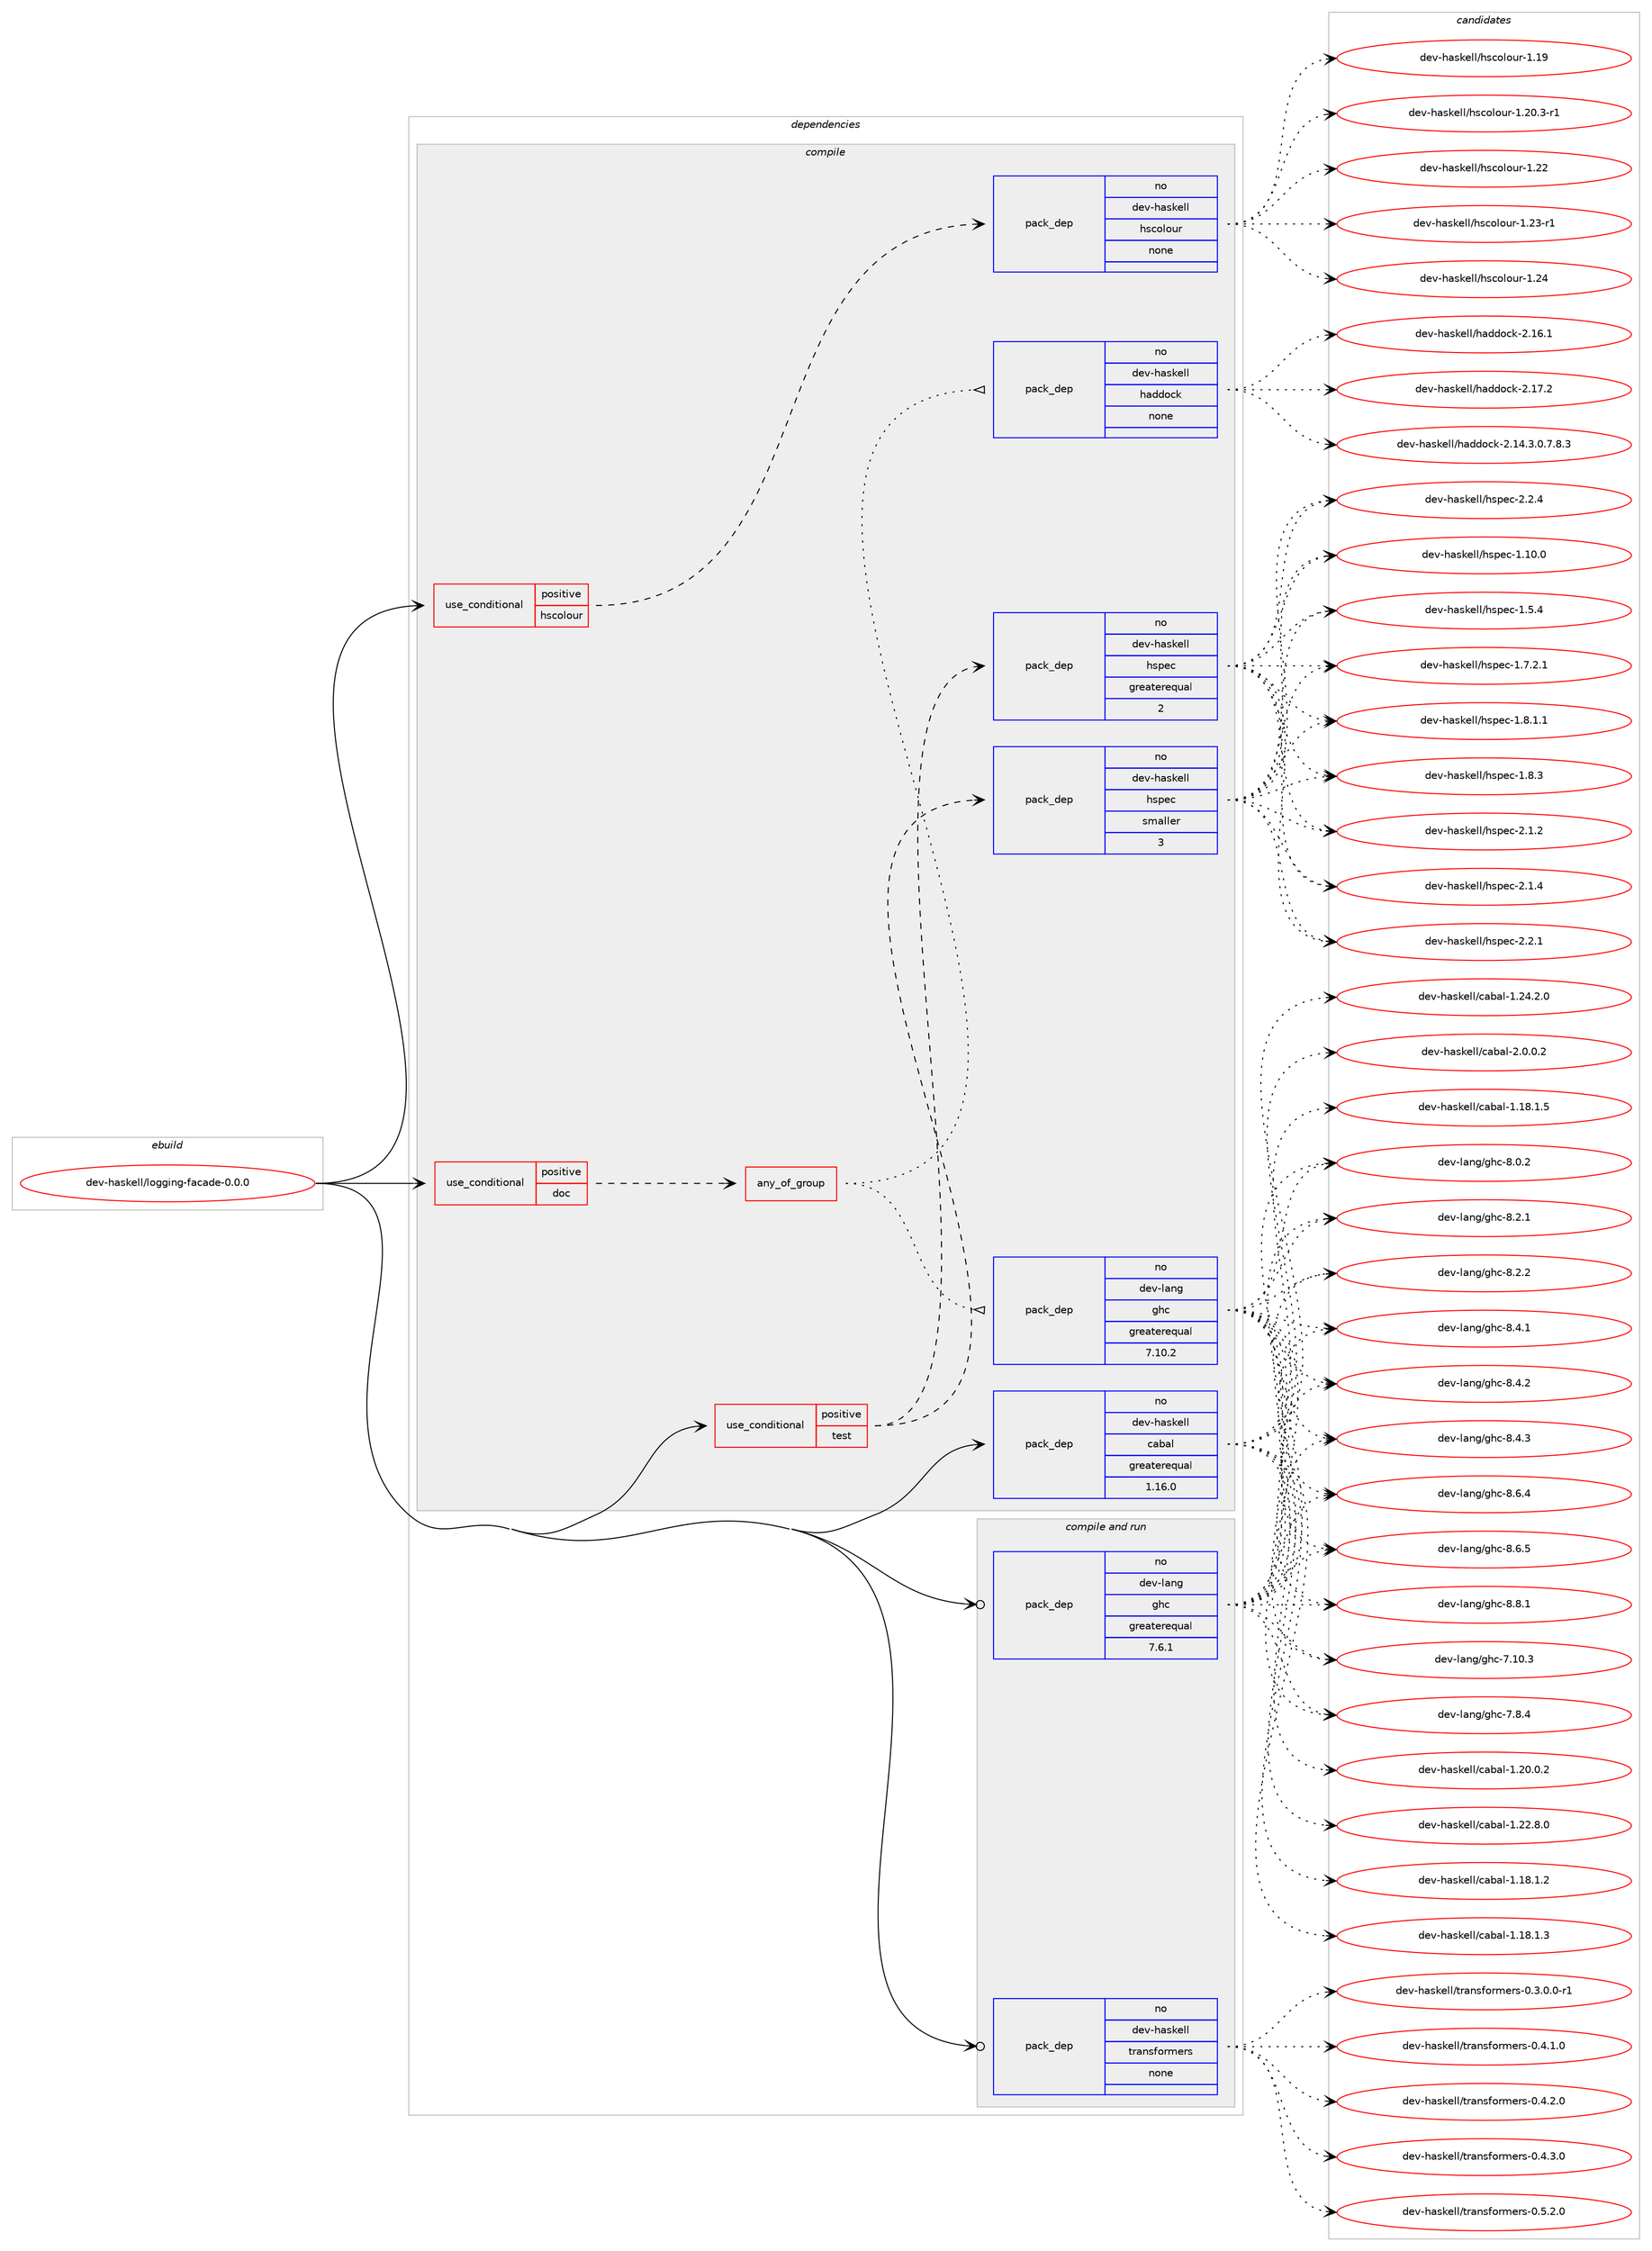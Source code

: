 digraph prolog {

# *************
# Graph options
# *************

newrank=true;
concentrate=true;
compound=true;
graph [rankdir=LR,fontname=Helvetica,fontsize=10,ranksep=1.5];#, ranksep=2.5, nodesep=0.2];
edge  [arrowhead=vee];
node  [fontname=Helvetica,fontsize=10];

# **********
# The ebuild
# **********

subgraph cluster_leftcol {
color=gray;
rank=same;
label=<<i>ebuild</i>>;
id [label="dev-haskell/logging-facade-0.0.0", color=red, width=4, href="../dev-haskell/logging-facade-0.0.0.svg"];
}

# ****************
# The dependencies
# ****************

subgraph cluster_midcol {
color=gray;
label=<<i>dependencies</i>>;
subgraph cluster_compile {
fillcolor="#eeeeee";
style=filled;
label=<<i>compile</i>>;
subgraph cond126692 {
dependency538741 [label=<<TABLE BORDER="0" CELLBORDER="1" CELLSPACING="0" CELLPADDING="4"><TR><TD ROWSPAN="3" CELLPADDING="10">use_conditional</TD></TR><TR><TD>positive</TD></TR><TR><TD>doc</TD></TR></TABLE>>, shape=none, color=red];
subgraph any10153 {
dependency538742 [label=<<TABLE BORDER="0" CELLBORDER="1" CELLSPACING="0" CELLPADDING="4"><TR><TD CELLPADDING="10">any_of_group</TD></TR></TABLE>>, shape=none, color=red];subgraph pack401539 {
dependency538743 [label=<<TABLE BORDER="0" CELLBORDER="1" CELLSPACING="0" CELLPADDING="4" WIDTH="220"><TR><TD ROWSPAN="6" CELLPADDING="30">pack_dep</TD></TR><TR><TD WIDTH="110">no</TD></TR><TR><TD>dev-haskell</TD></TR><TR><TD>haddock</TD></TR><TR><TD>none</TD></TR><TR><TD></TD></TR></TABLE>>, shape=none, color=blue];
}
dependency538742:e -> dependency538743:w [weight=20,style="dotted",arrowhead="oinv"];
subgraph pack401540 {
dependency538744 [label=<<TABLE BORDER="0" CELLBORDER="1" CELLSPACING="0" CELLPADDING="4" WIDTH="220"><TR><TD ROWSPAN="6" CELLPADDING="30">pack_dep</TD></TR><TR><TD WIDTH="110">no</TD></TR><TR><TD>dev-lang</TD></TR><TR><TD>ghc</TD></TR><TR><TD>greaterequal</TD></TR><TR><TD>7.10.2</TD></TR></TABLE>>, shape=none, color=blue];
}
dependency538742:e -> dependency538744:w [weight=20,style="dotted",arrowhead="oinv"];
}
dependency538741:e -> dependency538742:w [weight=20,style="dashed",arrowhead="vee"];
}
id:e -> dependency538741:w [weight=20,style="solid",arrowhead="vee"];
subgraph cond126693 {
dependency538745 [label=<<TABLE BORDER="0" CELLBORDER="1" CELLSPACING="0" CELLPADDING="4"><TR><TD ROWSPAN="3" CELLPADDING="10">use_conditional</TD></TR><TR><TD>positive</TD></TR><TR><TD>hscolour</TD></TR></TABLE>>, shape=none, color=red];
subgraph pack401541 {
dependency538746 [label=<<TABLE BORDER="0" CELLBORDER="1" CELLSPACING="0" CELLPADDING="4" WIDTH="220"><TR><TD ROWSPAN="6" CELLPADDING="30">pack_dep</TD></TR><TR><TD WIDTH="110">no</TD></TR><TR><TD>dev-haskell</TD></TR><TR><TD>hscolour</TD></TR><TR><TD>none</TD></TR><TR><TD></TD></TR></TABLE>>, shape=none, color=blue];
}
dependency538745:e -> dependency538746:w [weight=20,style="dashed",arrowhead="vee"];
}
id:e -> dependency538745:w [weight=20,style="solid",arrowhead="vee"];
subgraph cond126694 {
dependency538747 [label=<<TABLE BORDER="0" CELLBORDER="1" CELLSPACING="0" CELLPADDING="4"><TR><TD ROWSPAN="3" CELLPADDING="10">use_conditional</TD></TR><TR><TD>positive</TD></TR><TR><TD>test</TD></TR></TABLE>>, shape=none, color=red];
subgraph pack401542 {
dependency538748 [label=<<TABLE BORDER="0" CELLBORDER="1" CELLSPACING="0" CELLPADDING="4" WIDTH="220"><TR><TD ROWSPAN="6" CELLPADDING="30">pack_dep</TD></TR><TR><TD WIDTH="110">no</TD></TR><TR><TD>dev-haskell</TD></TR><TR><TD>hspec</TD></TR><TR><TD>greaterequal</TD></TR><TR><TD>2</TD></TR></TABLE>>, shape=none, color=blue];
}
dependency538747:e -> dependency538748:w [weight=20,style="dashed",arrowhead="vee"];
subgraph pack401543 {
dependency538749 [label=<<TABLE BORDER="0" CELLBORDER="1" CELLSPACING="0" CELLPADDING="4" WIDTH="220"><TR><TD ROWSPAN="6" CELLPADDING="30">pack_dep</TD></TR><TR><TD WIDTH="110">no</TD></TR><TR><TD>dev-haskell</TD></TR><TR><TD>hspec</TD></TR><TR><TD>smaller</TD></TR><TR><TD>3</TD></TR></TABLE>>, shape=none, color=blue];
}
dependency538747:e -> dependency538749:w [weight=20,style="dashed",arrowhead="vee"];
}
id:e -> dependency538747:w [weight=20,style="solid",arrowhead="vee"];
subgraph pack401544 {
dependency538750 [label=<<TABLE BORDER="0" CELLBORDER="1" CELLSPACING="0" CELLPADDING="4" WIDTH="220"><TR><TD ROWSPAN="6" CELLPADDING="30">pack_dep</TD></TR><TR><TD WIDTH="110">no</TD></TR><TR><TD>dev-haskell</TD></TR><TR><TD>cabal</TD></TR><TR><TD>greaterequal</TD></TR><TR><TD>1.16.0</TD></TR></TABLE>>, shape=none, color=blue];
}
id:e -> dependency538750:w [weight=20,style="solid",arrowhead="vee"];
}
subgraph cluster_compileandrun {
fillcolor="#eeeeee";
style=filled;
label=<<i>compile and run</i>>;
subgraph pack401545 {
dependency538751 [label=<<TABLE BORDER="0" CELLBORDER="1" CELLSPACING="0" CELLPADDING="4" WIDTH="220"><TR><TD ROWSPAN="6" CELLPADDING="30">pack_dep</TD></TR><TR><TD WIDTH="110">no</TD></TR><TR><TD>dev-haskell</TD></TR><TR><TD>transformers</TD></TR><TR><TD>none</TD></TR><TR><TD></TD></TR></TABLE>>, shape=none, color=blue];
}
id:e -> dependency538751:w [weight=20,style="solid",arrowhead="odotvee"];
subgraph pack401546 {
dependency538752 [label=<<TABLE BORDER="0" CELLBORDER="1" CELLSPACING="0" CELLPADDING="4" WIDTH="220"><TR><TD ROWSPAN="6" CELLPADDING="30">pack_dep</TD></TR><TR><TD WIDTH="110">no</TD></TR><TR><TD>dev-lang</TD></TR><TR><TD>ghc</TD></TR><TR><TD>greaterequal</TD></TR><TR><TD>7.6.1</TD></TR></TABLE>>, shape=none, color=blue];
}
id:e -> dependency538752:w [weight=20,style="solid",arrowhead="odotvee"];
}
subgraph cluster_run {
fillcolor="#eeeeee";
style=filled;
label=<<i>run</i>>;
}
}

# **************
# The candidates
# **************

subgraph cluster_choices {
rank=same;
color=gray;
label=<<i>candidates</i>>;

subgraph choice401539 {
color=black;
nodesep=1;
choice1001011184510497115107101108108471049710010011199107455046495246514648465546564651 [label="dev-haskell/haddock-2.14.3.0.7.8.3", color=red, width=4,href="../dev-haskell/haddock-2.14.3.0.7.8.3.svg"];
choice100101118451049711510710110810847104971001001119910745504649544649 [label="dev-haskell/haddock-2.16.1", color=red, width=4,href="../dev-haskell/haddock-2.16.1.svg"];
choice100101118451049711510710110810847104971001001119910745504649554650 [label="dev-haskell/haddock-2.17.2", color=red, width=4,href="../dev-haskell/haddock-2.17.2.svg"];
dependency538743:e -> choice1001011184510497115107101108108471049710010011199107455046495246514648465546564651:w [style=dotted,weight="100"];
dependency538743:e -> choice100101118451049711510710110810847104971001001119910745504649544649:w [style=dotted,weight="100"];
dependency538743:e -> choice100101118451049711510710110810847104971001001119910745504649554650:w [style=dotted,weight="100"];
}
subgraph choice401540 {
color=black;
nodesep=1;
choice1001011184510897110103471031049945554649484651 [label="dev-lang/ghc-7.10.3", color=red, width=4,href="../dev-lang/ghc-7.10.3.svg"];
choice10010111845108971101034710310499455546564652 [label="dev-lang/ghc-7.8.4", color=red, width=4,href="../dev-lang/ghc-7.8.4.svg"];
choice10010111845108971101034710310499455646484650 [label="dev-lang/ghc-8.0.2", color=red, width=4,href="../dev-lang/ghc-8.0.2.svg"];
choice10010111845108971101034710310499455646504649 [label="dev-lang/ghc-8.2.1", color=red, width=4,href="../dev-lang/ghc-8.2.1.svg"];
choice10010111845108971101034710310499455646504650 [label="dev-lang/ghc-8.2.2", color=red, width=4,href="../dev-lang/ghc-8.2.2.svg"];
choice10010111845108971101034710310499455646524649 [label="dev-lang/ghc-8.4.1", color=red, width=4,href="../dev-lang/ghc-8.4.1.svg"];
choice10010111845108971101034710310499455646524650 [label="dev-lang/ghc-8.4.2", color=red, width=4,href="../dev-lang/ghc-8.4.2.svg"];
choice10010111845108971101034710310499455646524651 [label="dev-lang/ghc-8.4.3", color=red, width=4,href="../dev-lang/ghc-8.4.3.svg"];
choice10010111845108971101034710310499455646544652 [label="dev-lang/ghc-8.6.4", color=red, width=4,href="../dev-lang/ghc-8.6.4.svg"];
choice10010111845108971101034710310499455646544653 [label="dev-lang/ghc-8.6.5", color=red, width=4,href="../dev-lang/ghc-8.6.5.svg"];
choice10010111845108971101034710310499455646564649 [label="dev-lang/ghc-8.8.1", color=red, width=4,href="../dev-lang/ghc-8.8.1.svg"];
dependency538744:e -> choice1001011184510897110103471031049945554649484651:w [style=dotted,weight="100"];
dependency538744:e -> choice10010111845108971101034710310499455546564652:w [style=dotted,weight="100"];
dependency538744:e -> choice10010111845108971101034710310499455646484650:w [style=dotted,weight="100"];
dependency538744:e -> choice10010111845108971101034710310499455646504649:w [style=dotted,weight="100"];
dependency538744:e -> choice10010111845108971101034710310499455646504650:w [style=dotted,weight="100"];
dependency538744:e -> choice10010111845108971101034710310499455646524649:w [style=dotted,weight="100"];
dependency538744:e -> choice10010111845108971101034710310499455646524650:w [style=dotted,weight="100"];
dependency538744:e -> choice10010111845108971101034710310499455646524651:w [style=dotted,weight="100"];
dependency538744:e -> choice10010111845108971101034710310499455646544652:w [style=dotted,weight="100"];
dependency538744:e -> choice10010111845108971101034710310499455646544653:w [style=dotted,weight="100"];
dependency538744:e -> choice10010111845108971101034710310499455646564649:w [style=dotted,weight="100"];
}
subgraph choice401541 {
color=black;
nodesep=1;
choice100101118451049711510710110810847104115991111081111171144549464957 [label="dev-haskell/hscolour-1.19", color=red, width=4,href="../dev-haskell/hscolour-1.19.svg"];
choice10010111845104971151071011081084710411599111108111117114454946504846514511449 [label="dev-haskell/hscolour-1.20.3-r1", color=red, width=4,href="../dev-haskell/hscolour-1.20.3-r1.svg"];
choice100101118451049711510710110810847104115991111081111171144549465050 [label="dev-haskell/hscolour-1.22", color=red, width=4,href="../dev-haskell/hscolour-1.22.svg"];
choice1001011184510497115107101108108471041159911110811111711445494650514511449 [label="dev-haskell/hscolour-1.23-r1", color=red, width=4,href="../dev-haskell/hscolour-1.23-r1.svg"];
choice100101118451049711510710110810847104115991111081111171144549465052 [label="dev-haskell/hscolour-1.24", color=red, width=4,href="../dev-haskell/hscolour-1.24.svg"];
dependency538746:e -> choice100101118451049711510710110810847104115991111081111171144549464957:w [style=dotted,weight="100"];
dependency538746:e -> choice10010111845104971151071011081084710411599111108111117114454946504846514511449:w [style=dotted,weight="100"];
dependency538746:e -> choice100101118451049711510710110810847104115991111081111171144549465050:w [style=dotted,weight="100"];
dependency538746:e -> choice1001011184510497115107101108108471041159911110811111711445494650514511449:w [style=dotted,weight="100"];
dependency538746:e -> choice100101118451049711510710110810847104115991111081111171144549465052:w [style=dotted,weight="100"];
}
subgraph choice401542 {
color=black;
nodesep=1;
choice1001011184510497115107101108108471041151121019945494649484648 [label="dev-haskell/hspec-1.10.0", color=red, width=4,href="../dev-haskell/hspec-1.10.0.svg"];
choice10010111845104971151071011081084710411511210199454946534652 [label="dev-haskell/hspec-1.5.4", color=red, width=4,href="../dev-haskell/hspec-1.5.4.svg"];
choice100101118451049711510710110810847104115112101994549465546504649 [label="dev-haskell/hspec-1.7.2.1", color=red, width=4,href="../dev-haskell/hspec-1.7.2.1.svg"];
choice100101118451049711510710110810847104115112101994549465646494649 [label="dev-haskell/hspec-1.8.1.1", color=red, width=4,href="../dev-haskell/hspec-1.8.1.1.svg"];
choice10010111845104971151071011081084710411511210199454946564651 [label="dev-haskell/hspec-1.8.3", color=red, width=4,href="../dev-haskell/hspec-1.8.3.svg"];
choice10010111845104971151071011081084710411511210199455046494650 [label="dev-haskell/hspec-2.1.2", color=red, width=4,href="../dev-haskell/hspec-2.1.2.svg"];
choice10010111845104971151071011081084710411511210199455046494652 [label="dev-haskell/hspec-2.1.4", color=red, width=4,href="../dev-haskell/hspec-2.1.4.svg"];
choice10010111845104971151071011081084710411511210199455046504649 [label="dev-haskell/hspec-2.2.1", color=red, width=4,href="../dev-haskell/hspec-2.2.1.svg"];
choice10010111845104971151071011081084710411511210199455046504652 [label="dev-haskell/hspec-2.2.4", color=red, width=4,href="../dev-haskell/hspec-2.2.4.svg"];
dependency538748:e -> choice1001011184510497115107101108108471041151121019945494649484648:w [style=dotted,weight="100"];
dependency538748:e -> choice10010111845104971151071011081084710411511210199454946534652:w [style=dotted,weight="100"];
dependency538748:e -> choice100101118451049711510710110810847104115112101994549465546504649:w [style=dotted,weight="100"];
dependency538748:e -> choice100101118451049711510710110810847104115112101994549465646494649:w [style=dotted,weight="100"];
dependency538748:e -> choice10010111845104971151071011081084710411511210199454946564651:w [style=dotted,weight="100"];
dependency538748:e -> choice10010111845104971151071011081084710411511210199455046494650:w [style=dotted,weight="100"];
dependency538748:e -> choice10010111845104971151071011081084710411511210199455046494652:w [style=dotted,weight="100"];
dependency538748:e -> choice10010111845104971151071011081084710411511210199455046504649:w [style=dotted,weight="100"];
dependency538748:e -> choice10010111845104971151071011081084710411511210199455046504652:w [style=dotted,weight="100"];
}
subgraph choice401543 {
color=black;
nodesep=1;
choice1001011184510497115107101108108471041151121019945494649484648 [label="dev-haskell/hspec-1.10.0", color=red, width=4,href="../dev-haskell/hspec-1.10.0.svg"];
choice10010111845104971151071011081084710411511210199454946534652 [label="dev-haskell/hspec-1.5.4", color=red, width=4,href="../dev-haskell/hspec-1.5.4.svg"];
choice100101118451049711510710110810847104115112101994549465546504649 [label="dev-haskell/hspec-1.7.2.1", color=red, width=4,href="../dev-haskell/hspec-1.7.2.1.svg"];
choice100101118451049711510710110810847104115112101994549465646494649 [label="dev-haskell/hspec-1.8.1.1", color=red, width=4,href="../dev-haskell/hspec-1.8.1.1.svg"];
choice10010111845104971151071011081084710411511210199454946564651 [label="dev-haskell/hspec-1.8.3", color=red, width=4,href="../dev-haskell/hspec-1.8.3.svg"];
choice10010111845104971151071011081084710411511210199455046494650 [label="dev-haskell/hspec-2.1.2", color=red, width=4,href="../dev-haskell/hspec-2.1.2.svg"];
choice10010111845104971151071011081084710411511210199455046494652 [label="dev-haskell/hspec-2.1.4", color=red, width=4,href="../dev-haskell/hspec-2.1.4.svg"];
choice10010111845104971151071011081084710411511210199455046504649 [label="dev-haskell/hspec-2.2.1", color=red, width=4,href="../dev-haskell/hspec-2.2.1.svg"];
choice10010111845104971151071011081084710411511210199455046504652 [label="dev-haskell/hspec-2.2.4", color=red, width=4,href="../dev-haskell/hspec-2.2.4.svg"];
dependency538749:e -> choice1001011184510497115107101108108471041151121019945494649484648:w [style=dotted,weight="100"];
dependency538749:e -> choice10010111845104971151071011081084710411511210199454946534652:w [style=dotted,weight="100"];
dependency538749:e -> choice100101118451049711510710110810847104115112101994549465546504649:w [style=dotted,weight="100"];
dependency538749:e -> choice100101118451049711510710110810847104115112101994549465646494649:w [style=dotted,weight="100"];
dependency538749:e -> choice10010111845104971151071011081084710411511210199454946564651:w [style=dotted,weight="100"];
dependency538749:e -> choice10010111845104971151071011081084710411511210199455046494650:w [style=dotted,weight="100"];
dependency538749:e -> choice10010111845104971151071011081084710411511210199455046494652:w [style=dotted,weight="100"];
dependency538749:e -> choice10010111845104971151071011081084710411511210199455046504649:w [style=dotted,weight="100"];
dependency538749:e -> choice10010111845104971151071011081084710411511210199455046504652:w [style=dotted,weight="100"];
}
subgraph choice401544 {
color=black;
nodesep=1;
choice10010111845104971151071011081084799979897108454946495646494650 [label="dev-haskell/cabal-1.18.1.2", color=red, width=4,href="../dev-haskell/cabal-1.18.1.2.svg"];
choice10010111845104971151071011081084799979897108454946495646494651 [label="dev-haskell/cabal-1.18.1.3", color=red, width=4,href="../dev-haskell/cabal-1.18.1.3.svg"];
choice10010111845104971151071011081084799979897108454946495646494653 [label="dev-haskell/cabal-1.18.1.5", color=red, width=4,href="../dev-haskell/cabal-1.18.1.5.svg"];
choice10010111845104971151071011081084799979897108454946504846484650 [label="dev-haskell/cabal-1.20.0.2", color=red, width=4,href="../dev-haskell/cabal-1.20.0.2.svg"];
choice10010111845104971151071011081084799979897108454946505046564648 [label="dev-haskell/cabal-1.22.8.0", color=red, width=4,href="../dev-haskell/cabal-1.22.8.0.svg"];
choice10010111845104971151071011081084799979897108454946505246504648 [label="dev-haskell/cabal-1.24.2.0", color=red, width=4,href="../dev-haskell/cabal-1.24.2.0.svg"];
choice100101118451049711510710110810847999798971084550464846484650 [label="dev-haskell/cabal-2.0.0.2", color=red, width=4,href="../dev-haskell/cabal-2.0.0.2.svg"];
dependency538750:e -> choice10010111845104971151071011081084799979897108454946495646494650:w [style=dotted,weight="100"];
dependency538750:e -> choice10010111845104971151071011081084799979897108454946495646494651:w [style=dotted,weight="100"];
dependency538750:e -> choice10010111845104971151071011081084799979897108454946495646494653:w [style=dotted,weight="100"];
dependency538750:e -> choice10010111845104971151071011081084799979897108454946504846484650:w [style=dotted,weight="100"];
dependency538750:e -> choice10010111845104971151071011081084799979897108454946505046564648:w [style=dotted,weight="100"];
dependency538750:e -> choice10010111845104971151071011081084799979897108454946505246504648:w [style=dotted,weight="100"];
dependency538750:e -> choice100101118451049711510710110810847999798971084550464846484650:w [style=dotted,weight="100"];
}
subgraph choice401545 {
color=black;
nodesep=1;
choice1001011184510497115107101108108471161149711011510211111410910111411545484651464846484511449 [label="dev-haskell/transformers-0.3.0.0-r1", color=red, width=4,href="../dev-haskell/transformers-0.3.0.0-r1.svg"];
choice100101118451049711510710110810847116114971101151021111141091011141154548465246494648 [label="dev-haskell/transformers-0.4.1.0", color=red, width=4,href="../dev-haskell/transformers-0.4.1.0.svg"];
choice100101118451049711510710110810847116114971101151021111141091011141154548465246504648 [label="dev-haskell/transformers-0.4.2.0", color=red, width=4,href="../dev-haskell/transformers-0.4.2.0.svg"];
choice100101118451049711510710110810847116114971101151021111141091011141154548465246514648 [label="dev-haskell/transformers-0.4.3.0", color=red, width=4,href="../dev-haskell/transformers-0.4.3.0.svg"];
choice100101118451049711510710110810847116114971101151021111141091011141154548465346504648 [label="dev-haskell/transformers-0.5.2.0", color=red, width=4,href="../dev-haskell/transformers-0.5.2.0.svg"];
dependency538751:e -> choice1001011184510497115107101108108471161149711011510211111410910111411545484651464846484511449:w [style=dotted,weight="100"];
dependency538751:e -> choice100101118451049711510710110810847116114971101151021111141091011141154548465246494648:w [style=dotted,weight="100"];
dependency538751:e -> choice100101118451049711510710110810847116114971101151021111141091011141154548465246504648:w [style=dotted,weight="100"];
dependency538751:e -> choice100101118451049711510710110810847116114971101151021111141091011141154548465246514648:w [style=dotted,weight="100"];
dependency538751:e -> choice100101118451049711510710110810847116114971101151021111141091011141154548465346504648:w [style=dotted,weight="100"];
}
subgraph choice401546 {
color=black;
nodesep=1;
choice1001011184510897110103471031049945554649484651 [label="dev-lang/ghc-7.10.3", color=red, width=4,href="../dev-lang/ghc-7.10.3.svg"];
choice10010111845108971101034710310499455546564652 [label="dev-lang/ghc-7.8.4", color=red, width=4,href="../dev-lang/ghc-7.8.4.svg"];
choice10010111845108971101034710310499455646484650 [label="dev-lang/ghc-8.0.2", color=red, width=4,href="../dev-lang/ghc-8.0.2.svg"];
choice10010111845108971101034710310499455646504649 [label="dev-lang/ghc-8.2.1", color=red, width=4,href="../dev-lang/ghc-8.2.1.svg"];
choice10010111845108971101034710310499455646504650 [label="dev-lang/ghc-8.2.2", color=red, width=4,href="../dev-lang/ghc-8.2.2.svg"];
choice10010111845108971101034710310499455646524649 [label="dev-lang/ghc-8.4.1", color=red, width=4,href="../dev-lang/ghc-8.4.1.svg"];
choice10010111845108971101034710310499455646524650 [label="dev-lang/ghc-8.4.2", color=red, width=4,href="../dev-lang/ghc-8.4.2.svg"];
choice10010111845108971101034710310499455646524651 [label="dev-lang/ghc-8.4.3", color=red, width=4,href="../dev-lang/ghc-8.4.3.svg"];
choice10010111845108971101034710310499455646544652 [label="dev-lang/ghc-8.6.4", color=red, width=4,href="../dev-lang/ghc-8.6.4.svg"];
choice10010111845108971101034710310499455646544653 [label="dev-lang/ghc-8.6.5", color=red, width=4,href="../dev-lang/ghc-8.6.5.svg"];
choice10010111845108971101034710310499455646564649 [label="dev-lang/ghc-8.8.1", color=red, width=4,href="../dev-lang/ghc-8.8.1.svg"];
dependency538752:e -> choice1001011184510897110103471031049945554649484651:w [style=dotted,weight="100"];
dependency538752:e -> choice10010111845108971101034710310499455546564652:w [style=dotted,weight="100"];
dependency538752:e -> choice10010111845108971101034710310499455646484650:w [style=dotted,weight="100"];
dependency538752:e -> choice10010111845108971101034710310499455646504649:w [style=dotted,weight="100"];
dependency538752:e -> choice10010111845108971101034710310499455646504650:w [style=dotted,weight="100"];
dependency538752:e -> choice10010111845108971101034710310499455646524649:w [style=dotted,weight="100"];
dependency538752:e -> choice10010111845108971101034710310499455646524650:w [style=dotted,weight="100"];
dependency538752:e -> choice10010111845108971101034710310499455646524651:w [style=dotted,weight="100"];
dependency538752:e -> choice10010111845108971101034710310499455646544652:w [style=dotted,weight="100"];
dependency538752:e -> choice10010111845108971101034710310499455646544653:w [style=dotted,weight="100"];
dependency538752:e -> choice10010111845108971101034710310499455646564649:w [style=dotted,weight="100"];
}
}

}
